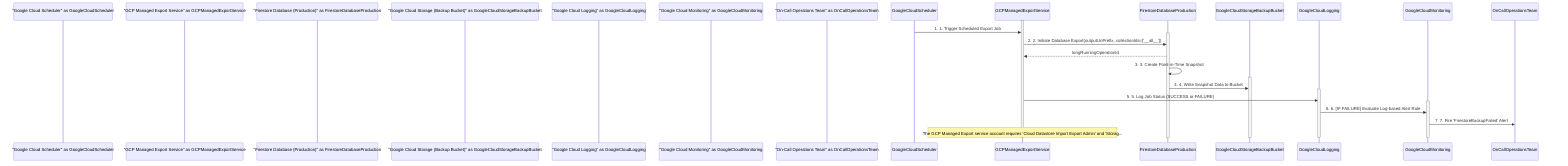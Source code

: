 sequenceDiagram
    participant "Google Cloud Scheduler" as GoogleCloudScheduler
    participant "GCP Managed Export Service" as GCPManagedExportService
    participant "Firestore Database (Production)" as FirestoreDatabaseProduction
    participant "Google Cloud Storage (Backup Bucket)" as GoogleCloudStorageBackupBucket
    participant "Google Cloud Logging" as GoogleCloudLogging
    participant "Google Cloud Monitoring" as GoogleCloudMonitoring
    participant "On-Call Operations Team" as OnCallOperationsTeam

    activate GCPManagedExportService
    GoogleCloudScheduler->>GCPManagedExportService: 1. 1. Trigger Scheduled Export Job
    activate FirestoreDatabaseProduction
    GCPManagedExportService->>FirestoreDatabaseProduction: 2. 2. Initiate Database Export(outputUriPrefix, collectionIds=['__all__'])
    FirestoreDatabaseProduction-->>GCPManagedExportService: longRunningOperationId
    FirestoreDatabaseProduction->>FirestoreDatabaseProduction: 3. 3. Create Point-in-Time Snapshot
    activate GoogleCloudStorageBackupBucket
    FirestoreDatabaseProduction->>GoogleCloudStorageBackupBucket: 4. 4. Write Snapshot Data to Bucket
    activate GoogleCloudLogging
    GCPManagedExportService->>GoogleCloudLogging: 5. 5. Log Job Status (SUCCESS or FAILURE)
    activate GoogleCloudMonitoring
    GoogleCloudLogging->>GoogleCloudMonitoring: 6. 6. [IF FAILURE] Evaluate Log-based Alert Rule
    GoogleCloudMonitoring->>OnCallOperationsTeam: 7. 7. Fire 'FirestoreBackupFailed' Alert

    note over GCPManagedExportService: The GCP Managed Export service account requires 'Cloud Datastore Import Export Admin' and 'Storag...

    deactivate GoogleCloudMonitoring
    deactivate GoogleCloudLogging
    deactivate GoogleCloudStorageBackupBucket
    deactivate FirestoreDatabaseProduction
    deactivate GCPManagedExportService
